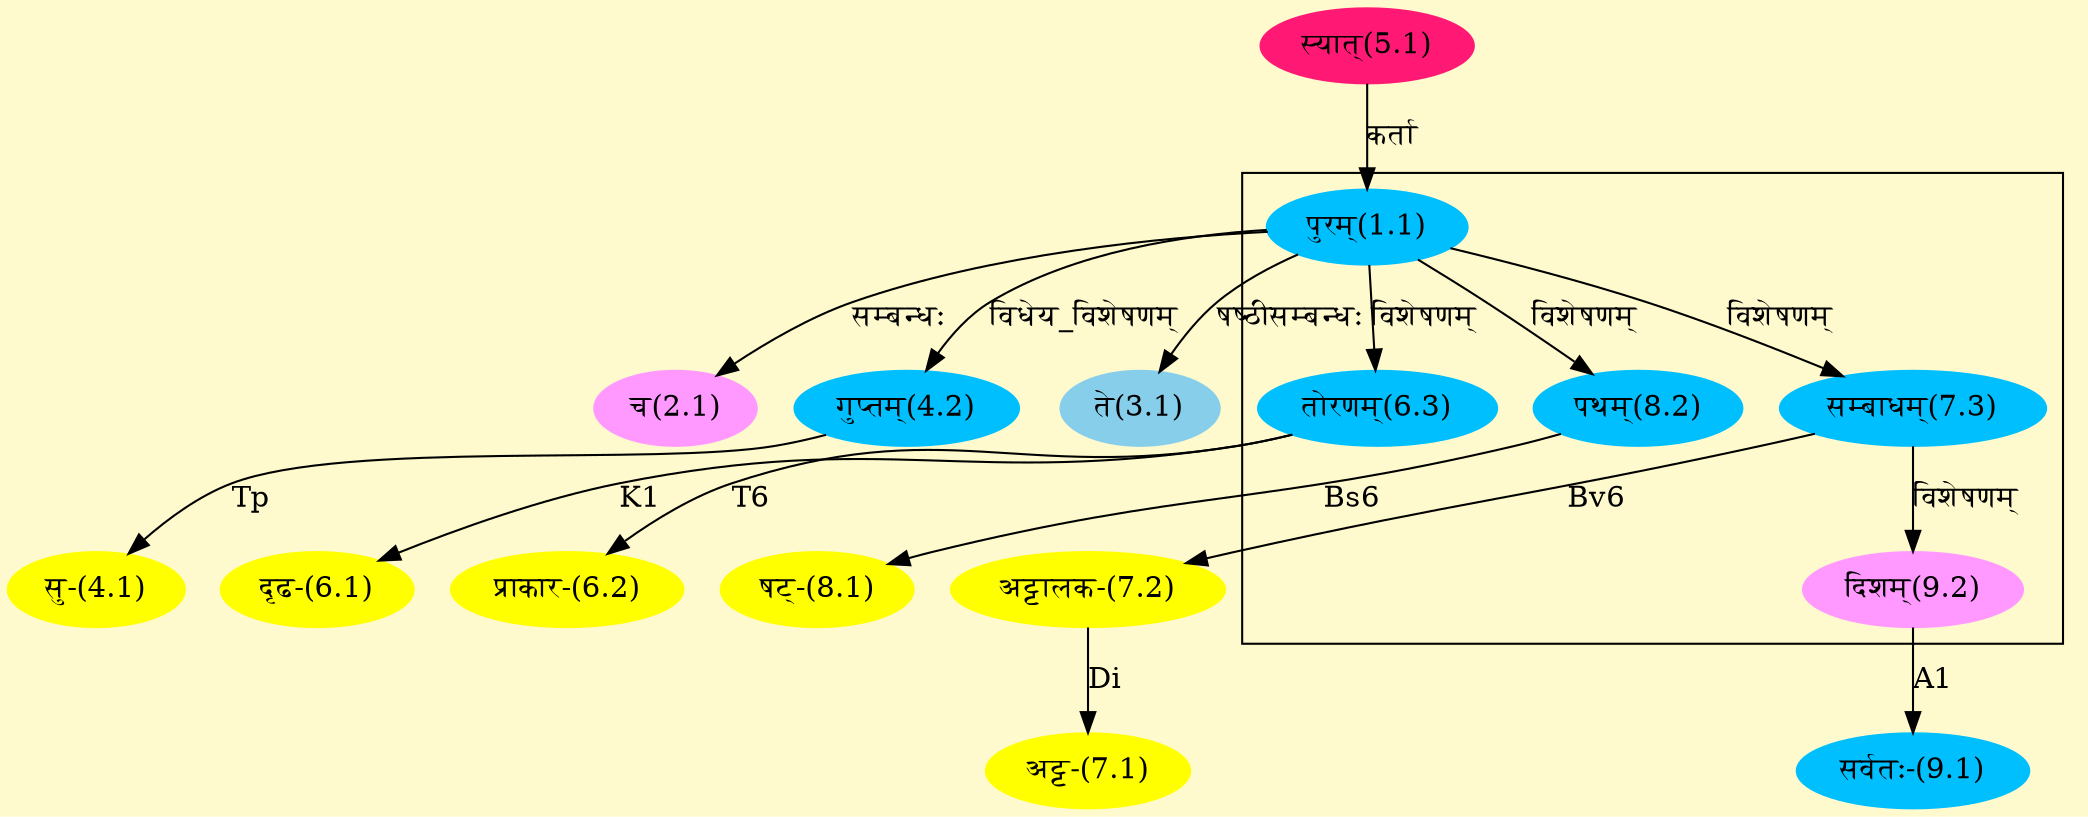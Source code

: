 digraph G{
rankdir=BT;
 compound=true;
 bgcolor="lemonchiffon1";

subgraph cluster_1{
Node6_3 [style=filled, color="#00BFFF" label = "तोरणम्(6.3)"]
Node1_1 [style=filled, color="#00BFFF" label = "पुरम्(1.1)"]
Node7_3 [style=filled, color="#00BFFF" label = "सम्बाधम्(7.3)"]
Node8_2 [style=filled, color="#00BFFF" label = "पथम्(8.2)"]
Node9_2 [style=filled, color="#FF99FF" label = "दिशम्(9.2)"]

}
Node1_1 [style=filled, color="#00BFFF" label = "पुरम्(1.1)"]
Node5_1 [style=filled, color="#FF1975" label = "स्यात्(5.1)"]
Node2_1 [style=filled, color="#FF99FF" label = "च(2.1)"]
Node3_1 [style=filled, color="#87CEEB" label = "ते(3.1)"]
Node4_1 [style=filled, color="#FFFF00" label = "सु-(4.1)"]
Node4_2 [style=filled, color="#00BFFF" label = "गुप्तम्(4.2)"]
Node [style=filled, color="" label = "()"]
Node6_1 [style=filled, color="#FFFF00" label = "दृढ-(6.1)"]
Node6_3 [style=filled, color="#00BFFF" label = "तोरणम्(6.3)"]
Node6_2 [style=filled, color="#FFFF00" label = "प्राकार-(6.2)"]
Node7_1 [style=filled, color="#FFFF00" label = "अट्ट-(7.1)"]
Node7_2 [style=filled, color="#FFFF00" label = "अट्टालक-(7.2)"]
Node7_3 [style=filled, color="#00BFFF" label = "सम्बाधम्(7.3)"]
Node8_1 [style=filled, color="#FFFF00" label = "षट्-(8.1)"]
Node8_2 [style=filled, color="#00BFFF" label = "पथम्(8.2)"]
Node9_1 [style=filled, color="#00BFFF" label = "सर्वतः-(9.1)"]
Node9_2 [style=filled, color="#FF99FF" label = "दिशम्(9.2)"]
/* Start of Relations section */

Node1_1 -> Node5_1 [  label="कर्ता"  dir="back" ]
Node2_1 -> Node1_1 [  label="सम्बन्धः"  dir="back" ]
Node3_1 -> Node1_1 [  label="षष्ठीसम्बन्धः"  dir="back" ]
Node4_1 -> Node4_2 [  label="Tp"  dir="back" ]
Node4_2 -> Node1_1 [  label="विधेय_विशेषणम्"  dir="back" ]
Node6_1 -> Node6_3 [  label="K1"  dir="back" ]
Node6_2 -> Node6_3 [  label="T6"  dir="back" ]
Node6_3 -> Node1_1 [  label="विशेषणम्"  dir="back" ]
Node7_1 -> Node7_2 [  label="Di"  dir="back" ]
Node7_2 -> Node7_3 [  label="Bv6"  dir="back" ]
Node7_3 -> Node1_1 [  label="विशेषणम्"  dir="back" ]
Node8_1 -> Node8_2 [  label="Bs6"  dir="back" ]
Node8_2 -> Node1_1 [  label="विशेषणम्"  dir="back" ]
Node9_1 -> Node9_2 [  label="A1"  dir="back" ]
Node9_2 -> Node7_3 [  label="विशेषणम्"  dir="back" ]
}
